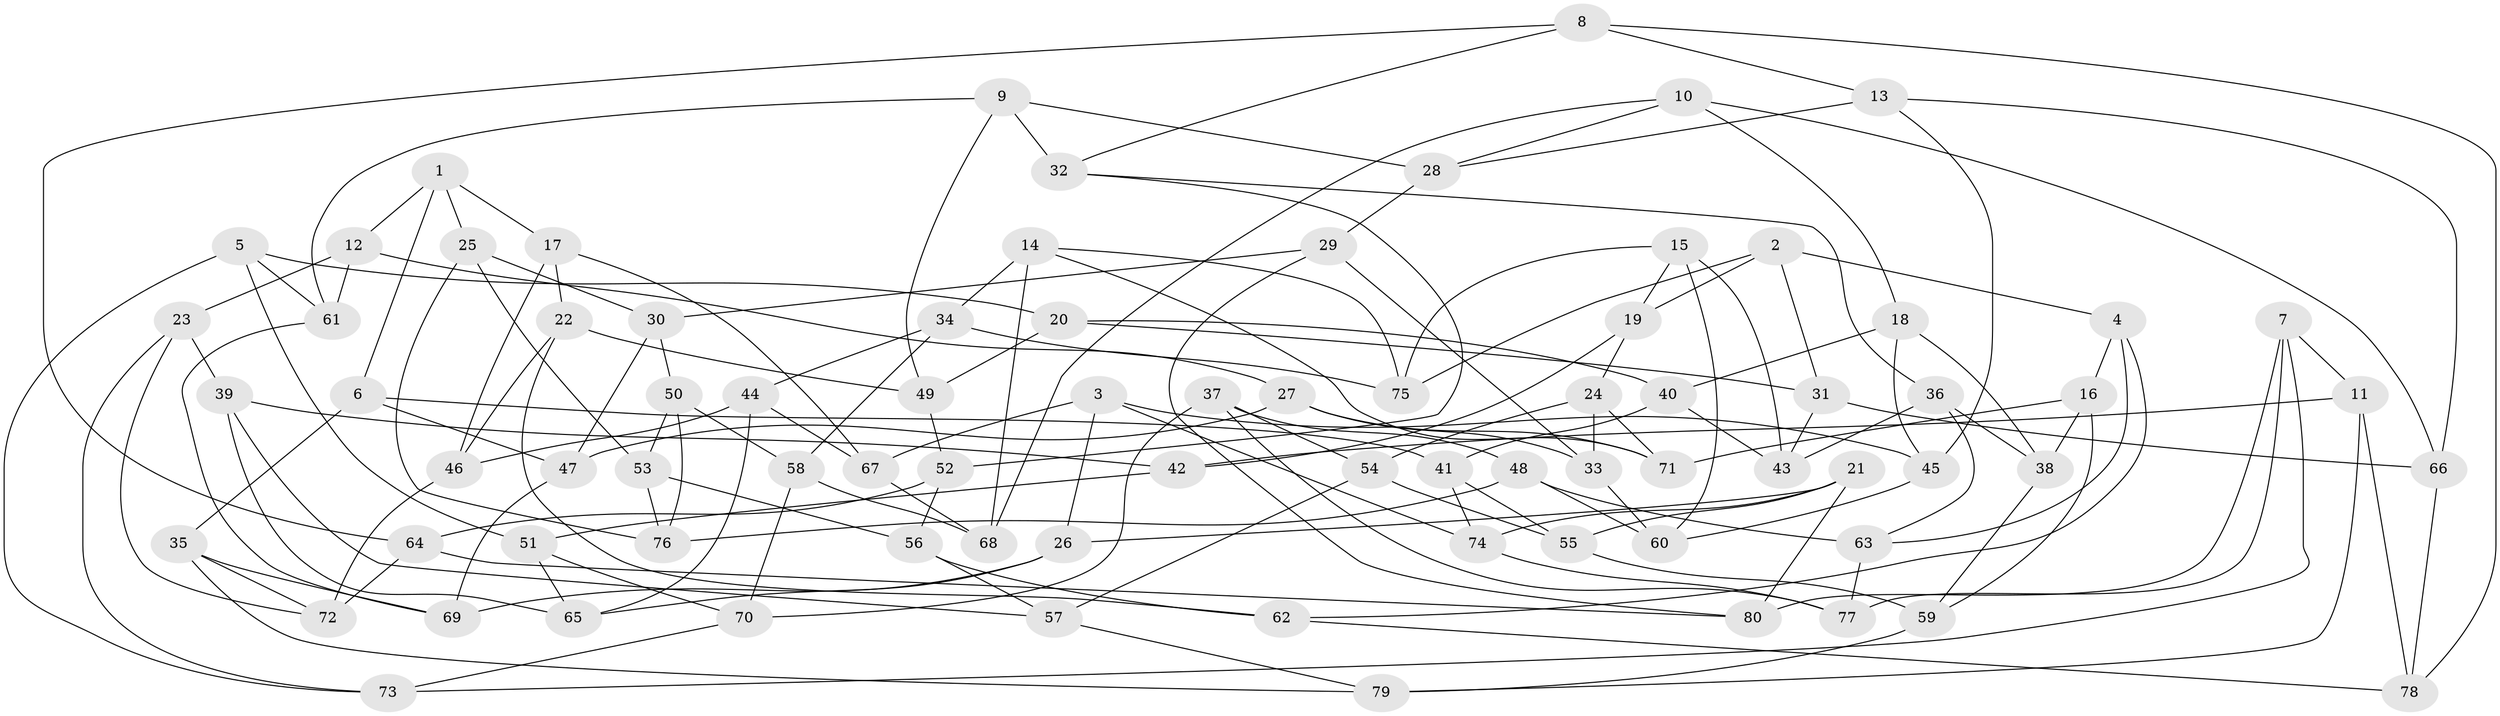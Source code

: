 // coarse degree distribution, {8: 0.017857142857142856, 4: 0.6607142857142857, 6: 0.17857142857142858, 10: 0.03571428571428571, 5: 0.10714285714285714}
// Generated by graph-tools (version 1.1) at 2025/20/03/04/25 18:20:30]
// undirected, 80 vertices, 160 edges
graph export_dot {
graph [start="1"]
  node [color=gray90,style=filled];
  1;
  2;
  3;
  4;
  5;
  6;
  7;
  8;
  9;
  10;
  11;
  12;
  13;
  14;
  15;
  16;
  17;
  18;
  19;
  20;
  21;
  22;
  23;
  24;
  25;
  26;
  27;
  28;
  29;
  30;
  31;
  32;
  33;
  34;
  35;
  36;
  37;
  38;
  39;
  40;
  41;
  42;
  43;
  44;
  45;
  46;
  47;
  48;
  49;
  50;
  51;
  52;
  53;
  54;
  55;
  56;
  57;
  58;
  59;
  60;
  61;
  62;
  63;
  64;
  65;
  66;
  67;
  68;
  69;
  70;
  71;
  72;
  73;
  74;
  75;
  76;
  77;
  78;
  79;
  80;
  1 -- 6;
  1 -- 25;
  1 -- 12;
  1 -- 17;
  2 -- 75;
  2 -- 31;
  2 -- 19;
  2 -- 4;
  3 -- 74;
  3 -- 26;
  3 -- 67;
  3 -- 45;
  4 -- 62;
  4 -- 16;
  4 -- 63;
  5 -- 61;
  5 -- 51;
  5 -- 73;
  5 -- 20;
  6 -- 47;
  6 -- 41;
  6 -- 35;
  7 -- 80;
  7 -- 11;
  7 -- 77;
  7 -- 73;
  8 -- 13;
  8 -- 78;
  8 -- 64;
  8 -- 32;
  9 -- 49;
  9 -- 61;
  9 -- 28;
  9 -- 32;
  10 -- 66;
  10 -- 68;
  10 -- 18;
  10 -- 28;
  11 -- 79;
  11 -- 42;
  11 -- 78;
  12 -- 61;
  12 -- 27;
  12 -- 23;
  13 -- 45;
  13 -- 66;
  13 -- 28;
  14 -- 75;
  14 -- 71;
  14 -- 34;
  14 -- 68;
  15 -- 60;
  15 -- 75;
  15 -- 43;
  15 -- 19;
  16 -- 59;
  16 -- 71;
  16 -- 38;
  17 -- 67;
  17 -- 46;
  17 -- 22;
  18 -- 40;
  18 -- 38;
  18 -- 45;
  19 -- 42;
  19 -- 24;
  20 -- 49;
  20 -- 31;
  20 -- 40;
  21 -- 26;
  21 -- 80;
  21 -- 55;
  21 -- 74;
  22 -- 46;
  22 -- 62;
  22 -- 49;
  23 -- 72;
  23 -- 73;
  23 -- 39;
  24 -- 71;
  24 -- 33;
  24 -- 54;
  25 -- 30;
  25 -- 53;
  25 -- 76;
  26 -- 65;
  26 -- 69;
  27 -- 71;
  27 -- 33;
  27 -- 47;
  28 -- 29;
  29 -- 80;
  29 -- 33;
  29 -- 30;
  30 -- 50;
  30 -- 47;
  31 -- 66;
  31 -- 43;
  32 -- 52;
  32 -- 36;
  33 -- 60;
  34 -- 44;
  34 -- 58;
  34 -- 75;
  35 -- 69;
  35 -- 72;
  35 -- 79;
  36 -- 38;
  36 -- 63;
  36 -- 43;
  37 -- 48;
  37 -- 77;
  37 -- 54;
  37 -- 70;
  38 -- 59;
  39 -- 42;
  39 -- 57;
  39 -- 65;
  40 -- 43;
  40 -- 41;
  41 -- 74;
  41 -- 55;
  42 -- 51;
  44 -- 65;
  44 -- 46;
  44 -- 67;
  45 -- 60;
  46 -- 72;
  47 -- 69;
  48 -- 60;
  48 -- 76;
  48 -- 63;
  49 -- 52;
  50 -- 76;
  50 -- 58;
  50 -- 53;
  51 -- 70;
  51 -- 65;
  52 -- 64;
  52 -- 56;
  53 -- 56;
  53 -- 76;
  54 -- 55;
  54 -- 57;
  55 -- 59;
  56 -- 57;
  56 -- 62;
  57 -- 79;
  58 -- 68;
  58 -- 70;
  59 -- 79;
  61 -- 69;
  62 -- 78;
  63 -- 77;
  64 -- 72;
  64 -- 80;
  66 -- 78;
  67 -- 68;
  70 -- 73;
  74 -- 77;
}

